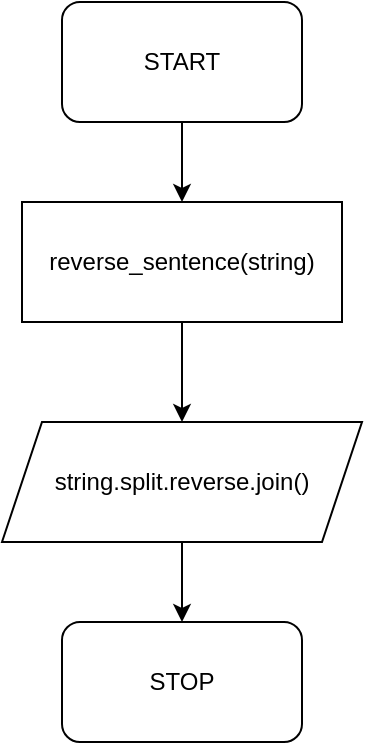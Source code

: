 <mxfile>
    <diagram id="AxykxGTVq8PbdL7kl4U3" name="Page-1">
        <mxGraphModel dx="1270" dy="572" grid="1" gridSize="10" guides="1" tooltips="1" connect="1" arrows="1" fold="1" page="1" pageScale="1" pageWidth="850" pageHeight="1100" math="0" shadow="0">
            <root>
                <mxCell id="0"/>
                <mxCell id="1" parent="0"/>
                <mxCell id="7" value="" style="edgeStyle=orthogonalEdgeStyle;rounded=0;orthogonalLoop=1;jettySize=auto;html=1;" edge="1" parent="1" source="2" target="3">
                    <mxGeometry relative="1" as="geometry"/>
                </mxCell>
                <object label="START" hedietLinkedDataV1_path="../reverse_it_1.rb" id="2">
                    <mxCell style="rounded=1;whiteSpace=wrap;html=1;" vertex="1" parent="1">
                        <mxGeometry x="80" y="10" width="120" height="60" as="geometry"/>
                    </mxCell>
                </object>
                <mxCell id="8" value="" style="edgeStyle=orthogonalEdgeStyle;rounded=0;orthogonalLoop=1;jettySize=auto;html=1;" edge="1" parent="1" source="3" target="5">
                    <mxGeometry relative="1" as="geometry"/>
                </mxCell>
                <mxCell id="3" value="reverse_sentence(string)" style="rounded=0;whiteSpace=wrap;html=1;" vertex="1" parent="1">
                    <mxGeometry x="60" y="110" width="160" height="60" as="geometry"/>
                </mxCell>
                <mxCell id="9" value="" style="edgeStyle=orthogonalEdgeStyle;rounded=0;orthogonalLoop=1;jettySize=auto;html=1;" edge="1" parent="1" source="5" target="6">
                    <mxGeometry relative="1" as="geometry"/>
                </mxCell>
                <mxCell id="5" value="string.split.reverse.join()" style="shape=parallelogram;perimeter=parallelogramPerimeter;whiteSpace=wrap;html=1;fixedSize=1;" vertex="1" parent="1">
                    <mxGeometry x="50" y="220" width="180" height="60" as="geometry"/>
                </mxCell>
                <mxCell id="6" value="STOP" style="rounded=1;whiteSpace=wrap;html=1;" vertex="1" parent="1">
                    <mxGeometry x="80" y="320" width="120" height="60" as="geometry"/>
                </mxCell>
            </root>
        </mxGraphModel>
    </diagram>
</mxfile>
